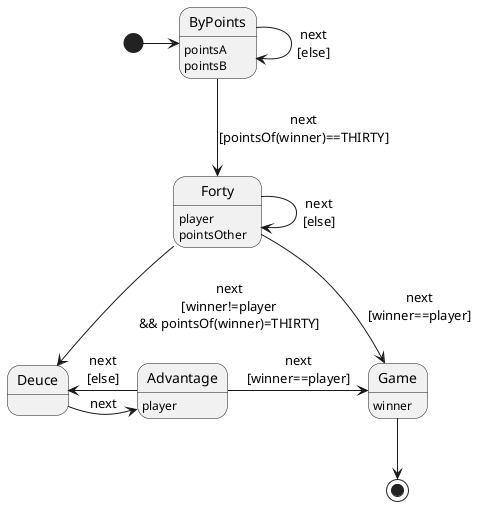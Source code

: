 @startuml
'https://plantuml.com/state-diagram

[*] -> ByPoints

ByPoints --> ByPoints : next\n[else]
ByPoints --> Forty : next\n[pointsOf(winner)==THIRTY]
Forty --> Forty : next\n[else]
Forty --> Deuce : next\n[winner!=player\n&& pointsOf(winner)=THIRTY]
Forty --> Game : next\n[winner==player]
Deuce -> Advantage : next
Advantage -> Game : next\n[winner==player]
Advantage -> Deuce : next\n[else]

Game --> [*]

ByPoints : pointsA
ByPoints : pointsB
Advantage : player
Game : winner
Forty : player
Forty : pointsOther

@enduml